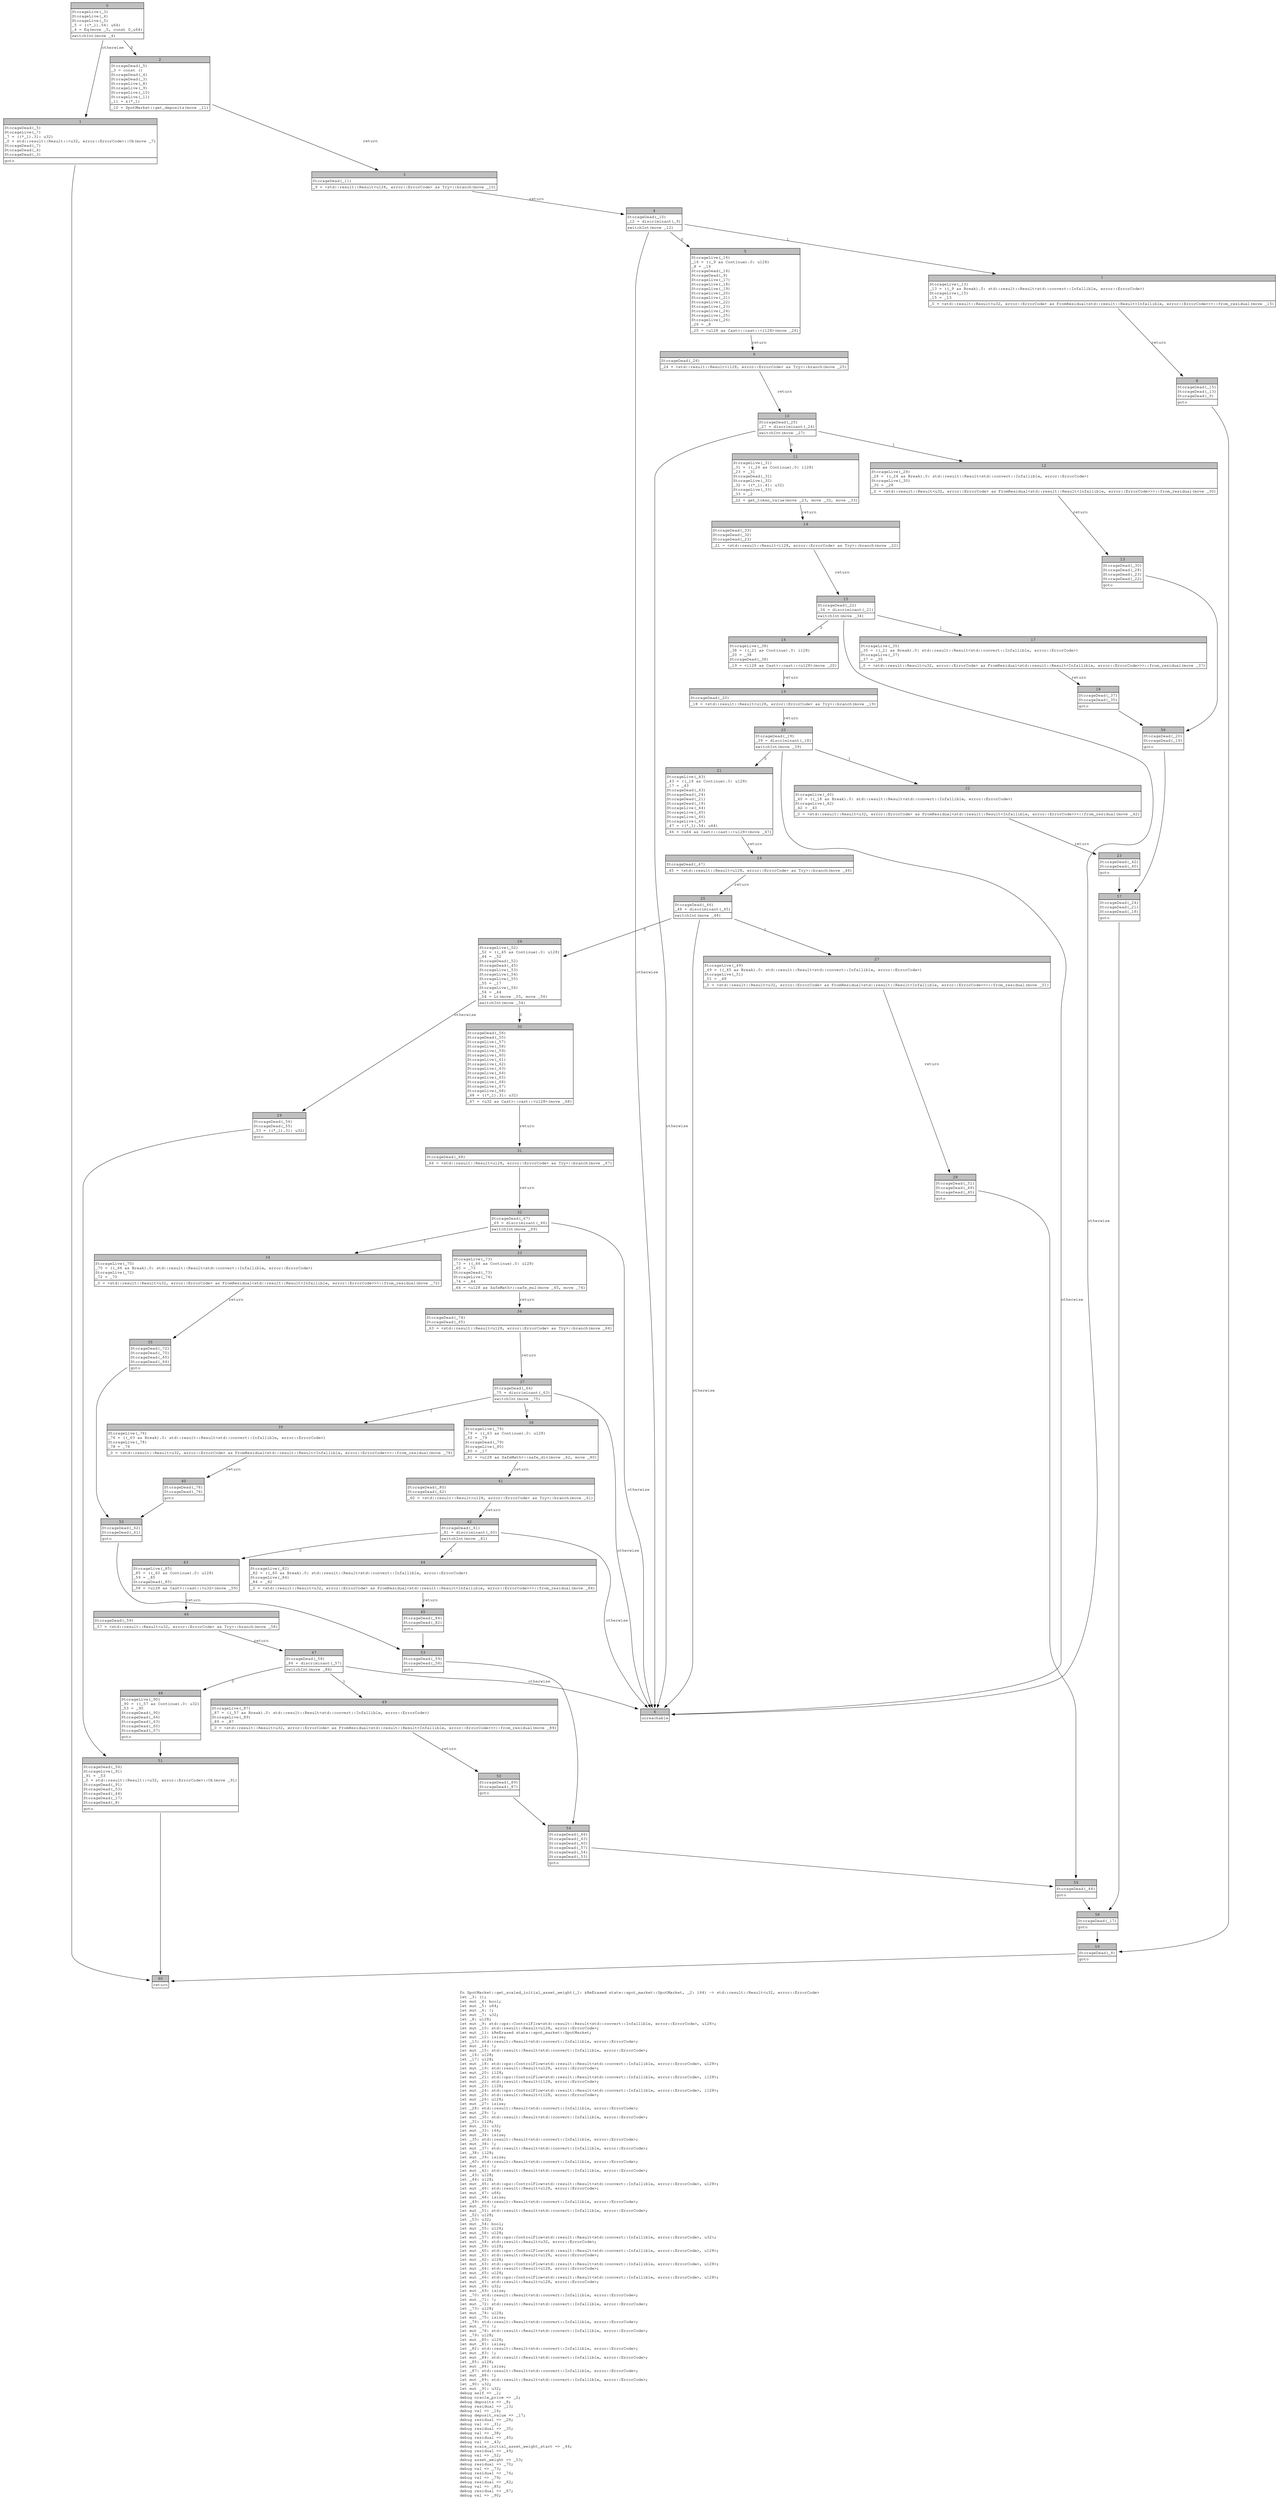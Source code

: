 digraph Mir_0_4081 {
    graph [fontname="Courier, monospace"];
    node [fontname="Courier, monospace"];
    edge [fontname="Courier, monospace"];
    label=<fn SpotMarket::get_scaled_initial_asset_weight(_1: &amp;ReErased state::spot_market::SpotMarket, _2: i64) -&gt; std::result::Result&lt;u32, error::ErrorCode&gt;<br align="left"/>let _3: ();<br align="left"/>let mut _4: bool;<br align="left"/>let mut _5: u64;<br align="left"/>let mut _6: !;<br align="left"/>let mut _7: u32;<br align="left"/>let _8: u128;<br align="left"/>let mut _9: std::ops::ControlFlow&lt;std::result::Result&lt;std::convert::Infallible, error::ErrorCode&gt;, u128&gt;;<br align="left"/>let mut _10: std::result::Result&lt;u128, error::ErrorCode&gt;;<br align="left"/>let mut _11: &amp;ReErased state::spot_market::SpotMarket;<br align="left"/>let mut _12: isize;<br align="left"/>let _13: std::result::Result&lt;std::convert::Infallible, error::ErrorCode&gt;;<br align="left"/>let mut _14: !;<br align="left"/>let mut _15: std::result::Result&lt;std::convert::Infallible, error::ErrorCode&gt;;<br align="left"/>let _16: u128;<br align="left"/>let _17: u128;<br align="left"/>let mut _18: std::ops::ControlFlow&lt;std::result::Result&lt;std::convert::Infallible, error::ErrorCode&gt;, u128&gt;;<br align="left"/>let mut _19: std::result::Result&lt;u128, error::ErrorCode&gt;;<br align="left"/>let mut _20: i128;<br align="left"/>let mut _21: std::ops::ControlFlow&lt;std::result::Result&lt;std::convert::Infallible, error::ErrorCode&gt;, i128&gt;;<br align="left"/>let mut _22: std::result::Result&lt;i128, error::ErrorCode&gt;;<br align="left"/>let mut _23: i128;<br align="left"/>let mut _24: std::ops::ControlFlow&lt;std::result::Result&lt;std::convert::Infallible, error::ErrorCode&gt;, i128&gt;;<br align="left"/>let mut _25: std::result::Result&lt;i128, error::ErrorCode&gt;;<br align="left"/>let mut _26: u128;<br align="left"/>let mut _27: isize;<br align="left"/>let _28: std::result::Result&lt;std::convert::Infallible, error::ErrorCode&gt;;<br align="left"/>let mut _29: !;<br align="left"/>let mut _30: std::result::Result&lt;std::convert::Infallible, error::ErrorCode&gt;;<br align="left"/>let _31: i128;<br align="left"/>let mut _32: u32;<br align="left"/>let mut _33: i64;<br align="left"/>let mut _34: isize;<br align="left"/>let _35: std::result::Result&lt;std::convert::Infallible, error::ErrorCode&gt;;<br align="left"/>let mut _36: !;<br align="left"/>let mut _37: std::result::Result&lt;std::convert::Infallible, error::ErrorCode&gt;;<br align="left"/>let _38: i128;<br align="left"/>let mut _39: isize;<br align="left"/>let _40: std::result::Result&lt;std::convert::Infallible, error::ErrorCode&gt;;<br align="left"/>let mut _41: !;<br align="left"/>let mut _42: std::result::Result&lt;std::convert::Infallible, error::ErrorCode&gt;;<br align="left"/>let _43: u128;<br align="left"/>let _44: u128;<br align="left"/>let mut _45: std::ops::ControlFlow&lt;std::result::Result&lt;std::convert::Infallible, error::ErrorCode&gt;, u128&gt;;<br align="left"/>let mut _46: std::result::Result&lt;u128, error::ErrorCode&gt;;<br align="left"/>let mut _47: u64;<br align="left"/>let mut _48: isize;<br align="left"/>let _49: std::result::Result&lt;std::convert::Infallible, error::ErrorCode&gt;;<br align="left"/>let mut _50: !;<br align="left"/>let mut _51: std::result::Result&lt;std::convert::Infallible, error::ErrorCode&gt;;<br align="left"/>let _52: u128;<br align="left"/>let _53: u32;<br align="left"/>let mut _54: bool;<br align="left"/>let mut _55: u128;<br align="left"/>let mut _56: u128;<br align="left"/>let mut _57: std::ops::ControlFlow&lt;std::result::Result&lt;std::convert::Infallible, error::ErrorCode&gt;, u32&gt;;<br align="left"/>let mut _58: std::result::Result&lt;u32, error::ErrorCode&gt;;<br align="left"/>let mut _59: u128;<br align="left"/>let mut _60: std::ops::ControlFlow&lt;std::result::Result&lt;std::convert::Infallible, error::ErrorCode&gt;, u128&gt;;<br align="left"/>let mut _61: std::result::Result&lt;u128, error::ErrorCode&gt;;<br align="left"/>let mut _62: u128;<br align="left"/>let mut _63: std::ops::ControlFlow&lt;std::result::Result&lt;std::convert::Infallible, error::ErrorCode&gt;, u128&gt;;<br align="left"/>let mut _64: std::result::Result&lt;u128, error::ErrorCode&gt;;<br align="left"/>let mut _65: u128;<br align="left"/>let mut _66: std::ops::ControlFlow&lt;std::result::Result&lt;std::convert::Infallible, error::ErrorCode&gt;, u128&gt;;<br align="left"/>let mut _67: std::result::Result&lt;u128, error::ErrorCode&gt;;<br align="left"/>let mut _68: u32;<br align="left"/>let mut _69: isize;<br align="left"/>let _70: std::result::Result&lt;std::convert::Infallible, error::ErrorCode&gt;;<br align="left"/>let mut _71: !;<br align="left"/>let mut _72: std::result::Result&lt;std::convert::Infallible, error::ErrorCode&gt;;<br align="left"/>let _73: u128;<br align="left"/>let mut _74: u128;<br align="left"/>let mut _75: isize;<br align="left"/>let _76: std::result::Result&lt;std::convert::Infallible, error::ErrorCode&gt;;<br align="left"/>let mut _77: !;<br align="left"/>let mut _78: std::result::Result&lt;std::convert::Infallible, error::ErrorCode&gt;;<br align="left"/>let _79: u128;<br align="left"/>let mut _80: u128;<br align="left"/>let mut _81: isize;<br align="left"/>let _82: std::result::Result&lt;std::convert::Infallible, error::ErrorCode&gt;;<br align="left"/>let mut _83: !;<br align="left"/>let mut _84: std::result::Result&lt;std::convert::Infallible, error::ErrorCode&gt;;<br align="left"/>let _85: u128;<br align="left"/>let mut _86: isize;<br align="left"/>let _87: std::result::Result&lt;std::convert::Infallible, error::ErrorCode&gt;;<br align="left"/>let mut _88: !;<br align="left"/>let mut _89: std::result::Result&lt;std::convert::Infallible, error::ErrorCode&gt;;<br align="left"/>let _90: u32;<br align="left"/>let mut _91: u32;<br align="left"/>debug self =&gt; _1;<br align="left"/>debug oracle_price =&gt; _2;<br align="left"/>debug deposits =&gt; _8;<br align="left"/>debug residual =&gt; _13;<br align="left"/>debug val =&gt; _16;<br align="left"/>debug deposit_value =&gt; _17;<br align="left"/>debug residual =&gt; _28;<br align="left"/>debug val =&gt; _31;<br align="left"/>debug residual =&gt; _35;<br align="left"/>debug val =&gt; _38;<br align="left"/>debug residual =&gt; _40;<br align="left"/>debug val =&gt; _43;<br align="left"/>debug scale_initial_asset_weight_start =&gt; _44;<br align="left"/>debug residual =&gt; _49;<br align="left"/>debug val =&gt; _52;<br align="left"/>debug asset_weight =&gt; _53;<br align="left"/>debug residual =&gt; _70;<br align="left"/>debug val =&gt; _73;<br align="left"/>debug residual =&gt; _76;<br align="left"/>debug val =&gt; _79;<br align="left"/>debug residual =&gt; _82;<br align="left"/>debug val =&gt; _85;<br align="left"/>debug residual =&gt; _87;<br align="left"/>debug val =&gt; _90;<br align="left"/>>;
    bb0__0_4081 [shape="none", label=<<table border="0" cellborder="1" cellspacing="0"><tr><td bgcolor="gray" align="center" colspan="1">0</td></tr><tr><td align="left" balign="left">StorageLive(_3)<br/>StorageLive(_4)<br/>StorageLive(_5)<br/>_5 = ((*_1).54: u64)<br/>_4 = Eq(move _5, const 0_u64)<br/></td></tr><tr><td align="left">switchInt(move _4)</td></tr></table>>];
    bb1__0_4081 [shape="none", label=<<table border="0" cellborder="1" cellspacing="0"><tr><td bgcolor="gray" align="center" colspan="1">1</td></tr><tr><td align="left" balign="left">StorageDead(_5)<br/>StorageLive(_7)<br/>_7 = ((*_1).31: u32)<br/>_0 = std::result::Result::&lt;u32, error::ErrorCode&gt;::Ok(move _7)<br/>StorageDead(_7)<br/>StorageDead(_4)<br/>StorageDead(_3)<br/></td></tr><tr><td align="left">goto</td></tr></table>>];
    bb2__0_4081 [shape="none", label=<<table border="0" cellborder="1" cellspacing="0"><tr><td bgcolor="gray" align="center" colspan="1">2</td></tr><tr><td align="left" balign="left">StorageDead(_5)<br/>_3 = const ()<br/>StorageDead(_4)<br/>StorageDead(_3)<br/>StorageLive(_8)<br/>StorageLive(_9)<br/>StorageLive(_10)<br/>StorageLive(_11)<br/>_11 = &amp;(*_1)<br/></td></tr><tr><td align="left">_10 = SpotMarket::get_deposits(move _11)</td></tr></table>>];
    bb3__0_4081 [shape="none", label=<<table border="0" cellborder="1" cellspacing="0"><tr><td bgcolor="gray" align="center" colspan="1">3</td></tr><tr><td align="left" balign="left">StorageDead(_11)<br/></td></tr><tr><td align="left">_9 = &lt;std::result::Result&lt;u128, error::ErrorCode&gt; as Try&gt;::branch(move _10)</td></tr></table>>];
    bb4__0_4081 [shape="none", label=<<table border="0" cellborder="1" cellspacing="0"><tr><td bgcolor="gray" align="center" colspan="1">4</td></tr><tr><td align="left" balign="left">StorageDead(_10)<br/>_12 = discriminant(_9)<br/></td></tr><tr><td align="left">switchInt(move _12)</td></tr></table>>];
    bb5__0_4081 [shape="none", label=<<table border="0" cellborder="1" cellspacing="0"><tr><td bgcolor="gray" align="center" colspan="1">5</td></tr><tr><td align="left" balign="left">StorageLive(_16)<br/>_16 = ((_9 as Continue).0: u128)<br/>_8 = _16<br/>StorageDead(_16)<br/>StorageDead(_9)<br/>StorageLive(_17)<br/>StorageLive(_18)<br/>StorageLive(_19)<br/>StorageLive(_20)<br/>StorageLive(_21)<br/>StorageLive(_22)<br/>StorageLive(_23)<br/>StorageLive(_24)<br/>StorageLive(_25)<br/>StorageLive(_26)<br/>_26 = _8<br/></td></tr><tr><td align="left">_25 = &lt;u128 as Cast&gt;::cast::&lt;i128&gt;(move _26)</td></tr></table>>];
    bb6__0_4081 [shape="none", label=<<table border="0" cellborder="1" cellspacing="0"><tr><td bgcolor="gray" align="center" colspan="1">6</td></tr><tr><td align="left">unreachable</td></tr></table>>];
    bb7__0_4081 [shape="none", label=<<table border="0" cellborder="1" cellspacing="0"><tr><td bgcolor="gray" align="center" colspan="1">7</td></tr><tr><td align="left" balign="left">StorageLive(_13)<br/>_13 = ((_9 as Break).0: std::result::Result&lt;std::convert::Infallible, error::ErrorCode&gt;)<br/>StorageLive(_15)<br/>_15 = _13<br/></td></tr><tr><td align="left">_0 = &lt;std::result::Result&lt;u32, error::ErrorCode&gt; as FromResidual&lt;std::result::Result&lt;Infallible, error::ErrorCode&gt;&gt;&gt;::from_residual(move _15)</td></tr></table>>];
    bb8__0_4081 [shape="none", label=<<table border="0" cellborder="1" cellspacing="0"><tr><td bgcolor="gray" align="center" colspan="1">8</td></tr><tr><td align="left" balign="left">StorageDead(_15)<br/>StorageDead(_13)<br/>StorageDead(_9)<br/></td></tr><tr><td align="left">goto</td></tr></table>>];
    bb9__0_4081 [shape="none", label=<<table border="0" cellborder="1" cellspacing="0"><tr><td bgcolor="gray" align="center" colspan="1">9</td></tr><tr><td align="left" balign="left">StorageDead(_26)<br/></td></tr><tr><td align="left">_24 = &lt;std::result::Result&lt;i128, error::ErrorCode&gt; as Try&gt;::branch(move _25)</td></tr></table>>];
    bb10__0_4081 [shape="none", label=<<table border="0" cellborder="1" cellspacing="0"><tr><td bgcolor="gray" align="center" colspan="1">10</td></tr><tr><td align="left" balign="left">StorageDead(_25)<br/>_27 = discriminant(_24)<br/></td></tr><tr><td align="left">switchInt(move _27)</td></tr></table>>];
    bb11__0_4081 [shape="none", label=<<table border="0" cellborder="1" cellspacing="0"><tr><td bgcolor="gray" align="center" colspan="1">11</td></tr><tr><td align="left" balign="left">StorageLive(_31)<br/>_31 = ((_24 as Continue).0: i128)<br/>_23 = _31<br/>StorageDead(_31)<br/>StorageLive(_32)<br/>_32 = ((*_1).41: u32)<br/>StorageLive(_33)<br/>_33 = _2<br/></td></tr><tr><td align="left">_22 = get_token_value(move _23, move _32, move _33)</td></tr></table>>];
    bb12__0_4081 [shape="none", label=<<table border="0" cellborder="1" cellspacing="0"><tr><td bgcolor="gray" align="center" colspan="1">12</td></tr><tr><td align="left" balign="left">StorageLive(_28)<br/>_28 = ((_24 as Break).0: std::result::Result&lt;std::convert::Infallible, error::ErrorCode&gt;)<br/>StorageLive(_30)<br/>_30 = _28<br/></td></tr><tr><td align="left">_0 = &lt;std::result::Result&lt;u32, error::ErrorCode&gt; as FromResidual&lt;std::result::Result&lt;Infallible, error::ErrorCode&gt;&gt;&gt;::from_residual(move _30)</td></tr></table>>];
    bb13__0_4081 [shape="none", label=<<table border="0" cellborder="1" cellspacing="0"><tr><td bgcolor="gray" align="center" colspan="1">13</td></tr><tr><td align="left" balign="left">StorageDead(_30)<br/>StorageDead(_28)<br/>StorageDead(_23)<br/>StorageDead(_22)<br/></td></tr><tr><td align="left">goto</td></tr></table>>];
    bb14__0_4081 [shape="none", label=<<table border="0" cellborder="1" cellspacing="0"><tr><td bgcolor="gray" align="center" colspan="1">14</td></tr><tr><td align="left" balign="left">StorageDead(_33)<br/>StorageDead(_32)<br/>StorageDead(_23)<br/></td></tr><tr><td align="left">_21 = &lt;std::result::Result&lt;i128, error::ErrorCode&gt; as Try&gt;::branch(move _22)</td></tr></table>>];
    bb15__0_4081 [shape="none", label=<<table border="0" cellborder="1" cellspacing="0"><tr><td bgcolor="gray" align="center" colspan="1">15</td></tr><tr><td align="left" balign="left">StorageDead(_22)<br/>_34 = discriminant(_21)<br/></td></tr><tr><td align="left">switchInt(move _34)</td></tr></table>>];
    bb16__0_4081 [shape="none", label=<<table border="0" cellborder="1" cellspacing="0"><tr><td bgcolor="gray" align="center" colspan="1">16</td></tr><tr><td align="left" balign="left">StorageLive(_38)<br/>_38 = ((_21 as Continue).0: i128)<br/>_20 = _38<br/>StorageDead(_38)<br/></td></tr><tr><td align="left">_19 = &lt;i128 as Cast&gt;::cast::&lt;u128&gt;(move _20)</td></tr></table>>];
    bb17__0_4081 [shape="none", label=<<table border="0" cellborder="1" cellspacing="0"><tr><td bgcolor="gray" align="center" colspan="1">17</td></tr><tr><td align="left" balign="left">StorageLive(_35)<br/>_35 = ((_21 as Break).0: std::result::Result&lt;std::convert::Infallible, error::ErrorCode&gt;)<br/>StorageLive(_37)<br/>_37 = _35<br/></td></tr><tr><td align="left">_0 = &lt;std::result::Result&lt;u32, error::ErrorCode&gt; as FromResidual&lt;std::result::Result&lt;Infallible, error::ErrorCode&gt;&gt;&gt;::from_residual(move _37)</td></tr></table>>];
    bb18__0_4081 [shape="none", label=<<table border="0" cellborder="1" cellspacing="0"><tr><td bgcolor="gray" align="center" colspan="1">18</td></tr><tr><td align="left" balign="left">StorageDead(_37)<br/>StorageDead(_35)<br/></td></tr><tr><td align="left">goto</td></tr></table>>];
    bb19__0_4081 [shape="none", label=<<table border="0" cellborder="1" cellspacing="0"><tr><td bgcolor="gray" align="center" colspan="1">19</td></tr><tr><td align="left" balign="left">StorageDead(_20)<br/></td></tr><tr><td align="left">_18 = &lt;std::result::Result&lt;u128, error::ErrorCode&gt; as Try&gt;::branch(move _19)</td></tr></table>>];
    bb20__0_4081 [shape="none", label=<<table border="0" cellborder="1" cellspacing="0"><tr><td bgcolor="gray" align="center" colspan="1">20</td></tr><tr><td align="left" balign="left">StorageDead(_19)<br/>_39 = discriminant(_18)<br/></td></tr><tr><td align="left">switchInt(move _39)</td></tr></table>>];
    bb21__0_4081 [shape="none", label=<<table border="0" cellborder="1" cellspacing="0"><tr><td bgcolor="gray" align="center" colspan="1">21</td></tr><tr><td align="left" balign="left">StorageLive(_43)<br/>_43 = ((_18 as Continue).0: u128)<br/>_17 = _43<br/>StorageDead(_43)<br/>StorageDead(_24)<br/>StorageDead(_21)<br/>StorageDead(_18)<br/>StorageLive(_44)<br/>StorageLive(_45)<br/>StorageLive(_46)<br/>StorageLive(_47)<br/>_47 = ((*_1).54: u64)<br/></td></tr><tr><td align="left">_46 = &lt;u64 as Cast&gt;::cast::&lt;u128&gt;(move _47)</td></tr></table>>];
    bb22__0_4081 [shape="none", label=<<table border="0" cellborder="1" cellspacing="0"><tr><td bgcolor="gray" align="center" colspan="1">22</td></tr><tr><td align="left" balign="left">StorageLive(_40)<br/>_40 = ((_18 as Break).0: std::result::Result&lt;std::convert::Infallible, error::ErrorCode&gt;)<br/>StorageLive(_42)<br/>_42 = _40<br/></td></tr><tr><td align="left">_0 = &lt;std::result::Result&lt;u32, error::ErrorCode&gt; as FromResidual&lt;std::result::Result&lt;Infallible, error::ErrorCode&gt;&gt;&gt;::from_residual(move _42)</td></tr></table>>];
    bb23__0_4081 [shape="none", label=<<table border="0" cellborder="1" cellspacing="0"><tr><td bgcolor="gray" align="center" colspan="1">23</td></tr><tr><td align="left" balign="left">StorageDead(_42)<br/>StorageDead(_40)<br/></td></tr><tr><td align="left">goto</td></tr></table>>];
    bb24__0_4081 [shape="none", label=<<table border="0" cellborder="1" cellspacing="0"><tr><td bgcolor="gray" align="center" colspan="1">24</td></tr><tr><td align="left" balign="left">StorageDead(_47)<br/></td></tr><tr><td align="left">_45 = &lt;std::result::Result&lt;u128, error::ErrorCode&gt; as Try&gt;::branch(move _46)</td></tr></table>>];
    bb25__0_4081 [shape="none", label=<<table border="0" cellborder="1" cellspacing="0"><tr><td bgcolor="gray" align="center" colspan="1">25</td></tr><tr><td align="left" balign="left">StorageDead(_46)<br/>_48 = discriminant(_45)<br/></td></tr><tr><td align="left">switchInt(move _48)</td></tr></table>>];
    bb26__0_4081 [shape="none", label=<<table border="0" cellborder="1" cellspacing="0"><tr><td bgcolor="gray" align="center" colspan="1">26</td></tr><tr><td align="left" balign="left">StorageLive(_52)<br/>_52 = ((_45 as Continue).0: u128)<br/>_44 = _52<br/>StorageDead(_52)<br/>StorageDead(_45)<br/>StorageLive(_53)<br/>StorageLive(_54)<br/>StorageLive(_55)<br/>_55 = _17<br/>StorageLive(_56)<br/>_56 = _44<br/>_54 = Lt(move _55, move _56)<br/></td></tr><tr><td align="left">switchInt(move _54)</td></tr></table>>];
    bb27__0_4081 [shape="none", label=<<table border="0" cellborder="1" cellspacing="0"><tr><td bgcolor="gray" align="center" colspan="1">27</td></tr><tr><td align="left" balign="left">StorageLive(_49)<br/>_49 = ((_45 as Break).0: std::result::Result&lt;std::convert::Infallible, error::ErrorCode&gt;)<br/>StorageLive(_51)<br/>_51 = _49<br/></td></tr><tr><td align="left">_0 = &lt;std::result::Result&lt;u32, error::ErrorCode&gt; as FromResidual&lt;std::result::Result&lt;Infallible, error::ErrorCode&gt;&gt;&gt;::from_residual(move _51)</td></tr></table>>];
    bb28__0_4081 [shape="none", label=<<table border="0" cellborder="1" cellspacing="0"><tr><td bgcolor="gray" align="center" colspan="1">28</td></tr><tr><td align="left" balign="left">StorageDead(_51)<br/>StorageDead(_49)<br/>StorageDead(_45)<br/></td></tr><tr><td align="left">goto</td></tr></table>>];
    bb29__0_4081 [shape="none", label=<<table border="0" cellborder="1" cellspacing="0"><tr><td bgcolor="gray" align="center" colspan="1">29</td></tr><tr><td align="left" balign="left">StorageDead(_56)<br/>StorageDead(_55)<br/>_53 = ((*_1).31: u32)<br/></td></tr><tr><td align="left">goto</td></tr></table>>];
    bb30__0_4081 [shape="none", label=<<table border="0" cellborder="1" cellspacing="0"><tr><td bgcolor="gray" align="center" colspan="1">30</td></tr><tr><td align="left" balign="left">StorageDead(_56)<br/>StorageDead(_55)<br/>StorageLive(_57)<br/>StorageLive(_58)<br/>StorageLive(_59)<br/>StorageLive(_60)<br/>StorageLive(_61)<br/>StorageLive(_62)<br/>StorageLive(_63)<br/>StorageLive(_64)<br/>StorageLive(_65)<br/>StorageLive(_66)<br/>StorageLive(_67)<br/>StorageLive(_68)<br/>_68 = ((*_1).31: u32)<br/></td></tr><tr><td align="left">_67 = &lt;u32 as Cast&gt;::cast::&lt;u128&gt;(move _68)</td></tr></table>>];
    bb31__0_4081 [shape="none", label=<<table border="0" cellborder="1" cellspacing="0"><tr><td bgcolor="gray" align="center" colspan="1">31</td></tr><tr><td align="left" balign="left">StorageDead(_68)<br/></td></tr><tr><td align="left">_66 = &lt;std::result::Result&lt;u128, error::ErrorCode&gt; as Try&gt;::branch(move _67)</td></tr></table>>];
    bb32__0_4081 [shape="none", label=<<table border="0" cellborder="1" cellspacing="0"><tr><td bgcolor="gray" align="center" colspan="1">32</td></tr><tr><td align="left" balign="left">StorageDead(_67)<br/>_69 = discriminant(_66)<br/></td></tr><tr><td align="left">switchInt(move _69)</td></tr></table>>];
    bb33__0_4081 [shape="none", label=<<table border="0" cellborder="1" cellspacing="0"><tr><td bgcolor="gray" align="center" colspan="1">33</td></tr><tr><td align="left" balign="left">StorageLive(_73)<br/>_73 = ((_66 as Continue).0: u128)<br/>_65 = _73<br/>StorageDead(_73)<br/>StorageLive(_74)<br/>_74 = _44<br/></td></tr><tr><td align="left">_64 = &lt;u128 as SafeMath&gt;::safe_mul(move _65, move _74)</td></tr></table>>];
    bb34__0_4081 [shape="none", label=<<table border="0" cellborder="1" cellspacing="0"><tr><td bgcolor="gray" align="center" colspan="1">34</td></tr><tr><td align="left" balign="left">StorageLive(_70)<br/>_70 = ((_66 as Break).0: std::result::Result&lt;std::convert::Infallible, error::ErrorCode&gt;)<br/>StorageLive(_72)<br/>_72 = _70<br/></td></tr><tr><td align="left">_0 = &lt;std::result::Result&lt;u32, error::ErrorCode&gt; as FromResidual&lt;std::result::Result&lt;Infallible, error::ErrorCode&gt;&gt;&gt;::from_residual(move _72)</td></tr></table>>];
    bb35__0_4081 [shape="none", label=<<table border="0" cellborder="1" cellspacing="0"><tr><td bgcolor="gray" align="center" colspan="1">35</td></tr><tr><td align="left" balign="left">StorageDead(_72)<br/>StorageDead(_70)<br/>StorageDead(_65)<br/>StorageDead(_64)<br/></td></tr><tr><td align="left">goto</td></tr></table>>];
    bb36__0_4081 [shape="none", label=<<table border="0" cellborder="1" cellspacing="0"><tr><td bgcolor="gray" align="center" colspan="1">36</td></tr><tr><td align="left" balign="left">StorageDead(_74)<br/>StorageDead(_65)<br/></td></tr><tr><td align="left">_63 = &lt;std::result::Result&lt;u128, error::ErrorCode&gt; as Try&gt;::branch(move _64)</td></tr></table>>];
    bb37__0_4081 [shape="none", label=<<table border="0" cellborder="1" cellspacing="0"><tr><td bgcolor="gray" align="center" colspan="1">37</td></tr><tr><td align="left" balign="left">StorageDead(_64)<br/>_75 = discriminant(_63)<br/></td></tr><tr><td align="left">switchInt(move _75)</td></tr></table>>];
    bb38__0_4081 [shape="none", label=<<table border="0" cellborder="1" cellspacing="0"><tr><td bgcolor="gray" align="center" colspan="1">38</td></tr><tr><td align="left" balign="left">StorageLive(_79)<br/>_79 = ((_63 as Continue).0: u128)<br/>_62 = _79<br/>StorageDead(_79)<br/>StorageLive(_80)<br/>_80 = _17<br/></td></tr><tr><td align="left">_61 = &lt;u128 as SafeMath&gt;::safe_div(move _62, move _80)</td></tr></table>>];
    bb39__0_4081 [shape="none", label=<<table border="0" cellborder="1" cellspacing="0"><tr><td bgcolor="gray" align="center" colspan="1">39</td></tr><tr><td align="left" balign="left">StorageLive(_76)<br/>_76 = ((_63 as Break).0: std::result::Result&lt;std::convert::Infallible, error::ErrorCode&gt;)<br/>StorageLive(_78)<br/>_78 = _76<br/></td></tr><tr><td align="left">_0 = &lt;std::result::Result&lt;u32, error::ErrorCode&gt; as FromResidual&lt;std::result::Result&lt;Infallible, error::ErrorCode&gt;&gt;&gt;::from_residual(move _78)</td></tr></table>>];
    bb40__0_4081 [shape="none", label=<<table border="0" cellborder="1" cellspacing="0"><tr><td bgcolor="gray" align="center" colspan="1">40</td></tr><tr><td align="left" balign="left">StorageDead(_78)<br/>StorageDead(_76)<br/></td></tr><tr><td align="left">goto</td></tr></table>>];
    bb41__0_4081 [shape="none", label=<<table border="0" cellborder="1" cellspacing="0"><tr><td bgcolor="gray" align="center" colspan="1">41</td></tr><tr><td align="left" balign="left">StorageDead(_80)<br/>StorageDead(_62)<br/></td></tr><tr><td align="left">_60 = &lt;std::result::Result&lt;u128, error::ErrorCode&gt; as Try&gt;::branch(move _61)</td></tr></table>>];
    bb42__0_4081 [shape="none", label=<<table border="0" cellborder="1" cellspacing="0"><tr><td bgcolor="gray" align="center" colspan="1">42</td></tr><tr><td align="left" balign="left">StorageDead(_61)<br/>_81 = discriminant(_60)<br/></td></tr><tr><td align="left">switchInt(move _81)</td></tr></table>>];
    bb43__0_4081 [shape="none", label=<<table border="0" cellborder="1" cellspacing="0"><tr><td bgcolor="gray" align="center" colspan="1">43</td></tr><tr><td align="left" balign="left">StorageLive(_85)<br/>_85 = ((_60 as Continue).0: u128)<br/>_59 = _85<br/>StorageDead(_85)<br/></td></tr><tr><td align="left">_58 = &lt;u128 as Cast&gt;::cast::&lt;u32&gt;(move _59)</td></tr></table>>];
    bb44__0_4081 [shape="none", label=<<table border="0" cellborder="1" cellspacing="0"><tr><td bgcolor="gray" align="center" colspan="1">44</td></tr><tr><td align="left" balign="left">StorageLive(_82)<br/>_82 = ((_60 as Break).0: std::result::Result&lt;std::convert::Infallible, error::ErrorCode&gt;)<br/>StorageLive(_84)<br/>_84 = _82<br/></td></tr><tr><td align="left">_0 = &lt;std::result::Result&lt;u32, error::ErrorCode&gt; as FromResidual&lt;std::result::Result&lt;Infallible, error::ErrorCode&gt;&gt;&gt;::from_residual(move _84)</td></tr></table>>];
    bb45__0_4081 [shape="none", label=<<table border="0" cellborder="1" cellspacing="0"><tr><td bgcolor="gray" align="center" colspan="1">45</td></tr><tr><td align="left" balign="left">StorageDead(_84)<br/>StorageDead(_82)<br/></td></tr><tr><td align="left">goto</td></tr></table>>];
    bb46__0_4081 [shape="none", label=<<table border="0" cellborder="1" cellspacing="0"><tr><td bgcolor="gray" align="center" colspan="1">46</td></tr><tr><td align="left" balign="left">StorageDead(_59)<br/></td></tr><tr><td align="left">_57 = &lt;std::result::Result&lt;u32, error::ErrorCode&gt; as Try&gt;::branch(move _58)</td></tr></table>>];
    bb47__0_4081 [shape="none", label=<<table border="0" cellborder="1" cellspacing="0"><tr><td bgcolor="gray" align="center" colspan="1">47</td></tr><tr><td align="left" balign="left">StorageDead(_58)<br/>_86 = discriminant(_57)<br/></td></tr><tr><td align="left">switchInt(move _86)</td></tr></table>>];
    bb48__0_4081 [shape="none", label=<<table border="0" cellborder="1" cellspacing="0"><tr><td bgcolor="gray" align="center" colspan="1">48</td></tr><tr><td align="left" balign="left">StorageLive(_90)<br/>_90 = ((_57 as Continue).0: u32)<br/>_53 = _90<br/>StorageDead(_90)<br/>StorageDead(_66)<br/>StorageDead(_63)<br/>StorageDead(_60)<br/>StorageDead(_57)<br/></td></tr><tr><td align="left">goto</td></tr></table>>];
    bb49__0_4081 [shape="none", label=<<table border="0" cellborder="1" cellspacing="0"><tr><td bgcolor="gray" align="center" colspan="1">49</td></tr><tr><td align="left" balign="left">StorageLive(_87)<br/>_87 = ((_57 as Break).0: std::result::Result&lt;std::convert::Infallible, error::ErrorCode&gt;)<br/>StorageLive(_89)<br/>_89 = _87<br/></td></tr><tr><td align="left">_0 = &lt;std::result::Result&lt;u32, error::ErrorCode&gt; as FromResidual&lt;std::result::Result&lt;Infallible, error::ErrorCode&gt;&gt;&gt;::from_residual(move _89)</td></tr></table>>];
    bb50__0_4081 [shape="none", label=<<table border="0" cellborder="1" cellspacing="0"><tr><td bgcolor="gray" align="center" colspan="1">50</td></tr><tr><td align="left" balign="left">StorageDead(_89)<br/>StorageDead(_87)<br/></td></tr><tr><td align="left">goto</td></tr></table>>];
    bb51__0_4081 [shape="none", label=<<table border="0" cellborder="1" cellspacing="0"><tr><td bgcolor="gray" align="center" colspan="1">51</td></tr><tr><td align="left" balign="left">StorageDead(_54)<br/>StorageLive(_91)<br/>_91 = _53<br/>_0 = std::result::Result::&lt;u32, error::ErrorCode&gt;::Ok(move _91)<br/>StorageDead(_91)<br/>StorageDead(_53)<br/>StorageDead(_44)<br/>StorageDead(_17)<br/>StorageDead(_8)<br/></td></tr><tr><td align="left">goto</td></tr></table>>];
    bb52__0_4081 [shape="none", label=<<table border="0" cellborder="1" cellspacing="0"><tr><td bgcolor="gray" align="center" colspan="1">52</td></tr><tr><td align="left" balign="left">StorageDead(_62)<br/>StorageDead(_61)<br/></td></tr><tr><td align="left">goto</td></tr></table>>];
    bb53__0_4081 [shape="none", label=<<table border="0" cellborder="1" cellspacing="0"><tr><td bgcolor="gray" align="center" colspan="1">53</td></tr><tr><td align="left" balign="left">StorageDead(_59)<br/>StorageDead(_58)<br/></td></tr><tr><td align="left">goto</td></tr></table>>];
    bb54__0_4081 [shape="none", label=<<table border="0" cellborder="1" cellspacing="0"><tr><td bgcolor="gray" align="center" colspan="1">54</td></tr><tr><td align="left" balign="left">StorageDead(_66)<br/>StorageDead(_63)<br/>StorageDead(_60)<br/>StorageDead(_57)<br/>StorageDead(_54)<br/>StorageDead(_53)<br/></td></tr><tr><td align="left">goto</td></tr></table>>];
    bb55__0_4081 [shape="none", label=<<table border="0" cellborder="1" cellspacing="0"><tr><td bgcolor="gray" align="center" colspan="1">55</td></tr><tr><td align="left" balign="left">StorageDead(_44)<br/></td></tr><tr><td align="left">goto</td></tr></table>>];
    bb56__0_4081 [shape="none", label=<<table border="0" cellborder="1" cellspacing="0"><tr><td bgcolor="gray" align="center" colspan="1">56</td></tr><tr><td align="left" balign="left">StorageDead(_20)<br/>StorageDead(_19)<br/></td></tr><tr><td align="left">goto</td></tr></table>>];
    bb57__0_4081 [shape="none", label=<<table border="0" cellborder="1" cellspacing="0"><tr><td bgcolor="gray" align="center" colspan="1">57</td></tr><tr><td align="left" balign="left">StorageDead(_24)<br/>StorageDead(_21)<br/>StorageDead(_18)<br/></td></tr><tr><td align="left">goto</td></tr></table>>];
    bb58__0_4081 [shape="none", label=<<table border="0" cellborder="1" cellspacing="0"><tr><td bgcolor="gray" align="center" colspan="1">58</td></tr><tr><td align="left" balign="left">StorageDead(_17)<br/></td></tr><tr><td align="left">goto</td></tr></table>>];
    bb59__0_4081 [shape="none", label=<<table border="0" cellborder="1" cellspacing="0"><tr><td bgcolor="gray" align="center" colspan="1">59</td></tr><tr><td align="left" balign="left">StorageDead(_8)<br/></td></tr><tr><td align="left">goto</td></tr></table>>];
    bb60__0_4081 [shape="none", label=<<table border="0" cellborder="1" cellspacing="0"><tr><td bgcolor="gray" align="center" colspan="1">60</td></tr><tr><td align="left">return</td></tr></table>>];
    bb0__0_4081 -> bb2__0_4081 [label="0"];
    bb0__0_4081 -> bb1__0_4081 [label="otherwise"];
    bb1__0_4081 -> bb60__0_4081 [label=""];
    bb2__0_4081 -> bb3__0_4081 [label="return"];
    bb3__0_4081 -> bb4__0_4081 [label="return"];
    bb4__0_4081 -> bb5__0_4081 [label="0"];
    bb4__0_4081 -> bb7__0_4081 [label="1"];
    bb4__0_4081 -> bb6__0_4081 [label="otherwise"];
    bb5__0_4081 -> bb9__0_4081 [label="return"];
    bb7__0_4081 -> bb8__0_4081 [label="return"];
    bb8__0_4081 -> bb59__0_4081 [label=""];
    bb9__0_4081 -> bb10__0_4081 [label="return"];
    bb10__0_4081 -> bb11__0_4081 [label="0"];
    bb10__0_4081 -> bb12__0_4081 [label="1"];
    bb10__0_4081 -> bb6__0_4081 [label="otherwise"];
    bb11__0_4081 -> bb14__0_4081 [label="return"];
    bb12__0_4081 -> bb13__0_4081 [label="return"];
    bb13__0_4081 -> bb56__0_4081 [label=""];
    bb14__0_4081 -> bb15__0_4081 [label="return"];
    bb15__0_4081 -> bb16__0_4081 [label="0"];
    bb15__0_4081 -> bb17__0_4081 [label="1"];
    bb15__0_4081 -> bb6__0_4081 [label="otherwise"];
    bb16__0_4081 -> bb19__0_4081 [label="return"];
    bb17__0_4081 -> bb18__0_4081 [label="return"];
    bb18__0_4081 -> bb56__0_4081 [label=""];
    bb19__0_4081 -> bb20__0_4081 [label="return"];
    bb20__0_4081 -> bb21__0_4081 [label="0"];
    bb20__0_4081 -> bb22__0_4081 [label="1"];
    bb20__0_4081 -> bb6__0_4081 [label="otherwise"];
    bb21__0_4081 -> bb24__0_4081 [label="return"];
    bb22__0_4081 -> bb23__0_4081 [label="return"];
    bb23__0_4081 -> bb57__0_4081 [label=""];
    bb24__0_4081 -> bb25__0_4081 [label="return"];
    bb25__0_4081 -> bb26__0_4081 [label="0"];
    bb25__0_4081 -> bb27__0_4081 [label="1"];
    bb25__0_4081 -> bb6__0_4081 [label="otherwise"];
    bb26__0_4081 -> bb30__0_4081 [label="0"];
    bb26__0_4081 -> bb29__0_4081 [label="otherwise"];
    bb27__0_4081 -> bb28__0_4081 [label="return"];
    bb28__0_4081 -> bb55__0_4081 [label=""];
    bb29__0_4081 -> bb51__0_4081 [label=""];
    bb30__0_4081 -> bb31__0_4081 [label="return"];
    bb31__0_4081 -> bb32__0_4081 [label="return"];
    bb32__0_4081 -> bb33__0_4081 [label="0"];
    bb32__0_4081 -> bb34__0_4081 [label="1"];
    bb32__0_4081 -> bb6__0_4081 [label="otherwise"];
    bb33__0_4081 -> bb36__0_4081 [label="return"];
    bb34__0_4081 -> bb35__0_4081 [label="return"];
    bb35__0_4081 -> bb52__0_4081 [label=""];
    bb36__0_4081 -> bb37__0_4081 [label="return"];
    bb37__0_4081 -> bb38__0_4081 [label="0"];
    bb37__0_4081 -> bb39__0_4081 [label="1"];
    bb37__0_4081 -> bb6__0_4081 [label="otherwise"];
    bb38__0_4081 -> bb41__0_4081 [label="return"];
    bb39__0_4081 -> bb40__0_4081 [label="return"];
    bb40__0_4081 -> bb52__0_4081 [label=""];
    bb41__0_4081 -> bb42__0_4081 [label="return"];
    bb42__0_4081 -> bb43__0_4081 [label="0"];
    bb42__0_4081 -> bb44__0_4081 [label="1"];
    bb42__0_4081 -> bb6__0_4081 [label="otherwise"];
    bb43__0_4081 -> bb46__0_4081 [label="return"];
    bb44__0_4081 -> bb45__0_4081 [label="return"];
    bb45__0_4081 -> bb53__0_4081 [label=""];
    bb46__0_4081 -> bb47__0_4081 [label="return"];
    bb47__0_4081 -> bb48__0_4081 [label="0"];
    bb47__0_4081 -> bb49__0_4081 [label="1"];
    bb47__0_4081 -> bb6__0_4081 [label="otherwise"];
    bb48__0_4081 -> bb51__0_4081 [label=""];
    bb49__0_4081 -> bb50__0_4081 [label="return"];
    bb50__0_4081 -> bb54__0_4081 [label=""];
    bb51__0_4081 -> bb60__0_4081 [label=""];
    bb52__0_4081 -> bb53__0_4081 [label=""];
    bb53__0_4081 -> bb54__0_4081 [label=""];
    bb54__0_4081 -> bb55__0_4081 [label=""];
    bb55__0_4081 -> bb58__0_4081 [label=""];
    bb56__0_4081 -> bb57__0_4081 [label=""];
    bb57__0_4081 -> bb58__0_4081 [label=""];
    bb58__0_4081 -> bb59__0_4081 [label=""];
    bb59__0_4081 -> bb60__0_4081 [label=""];
}
